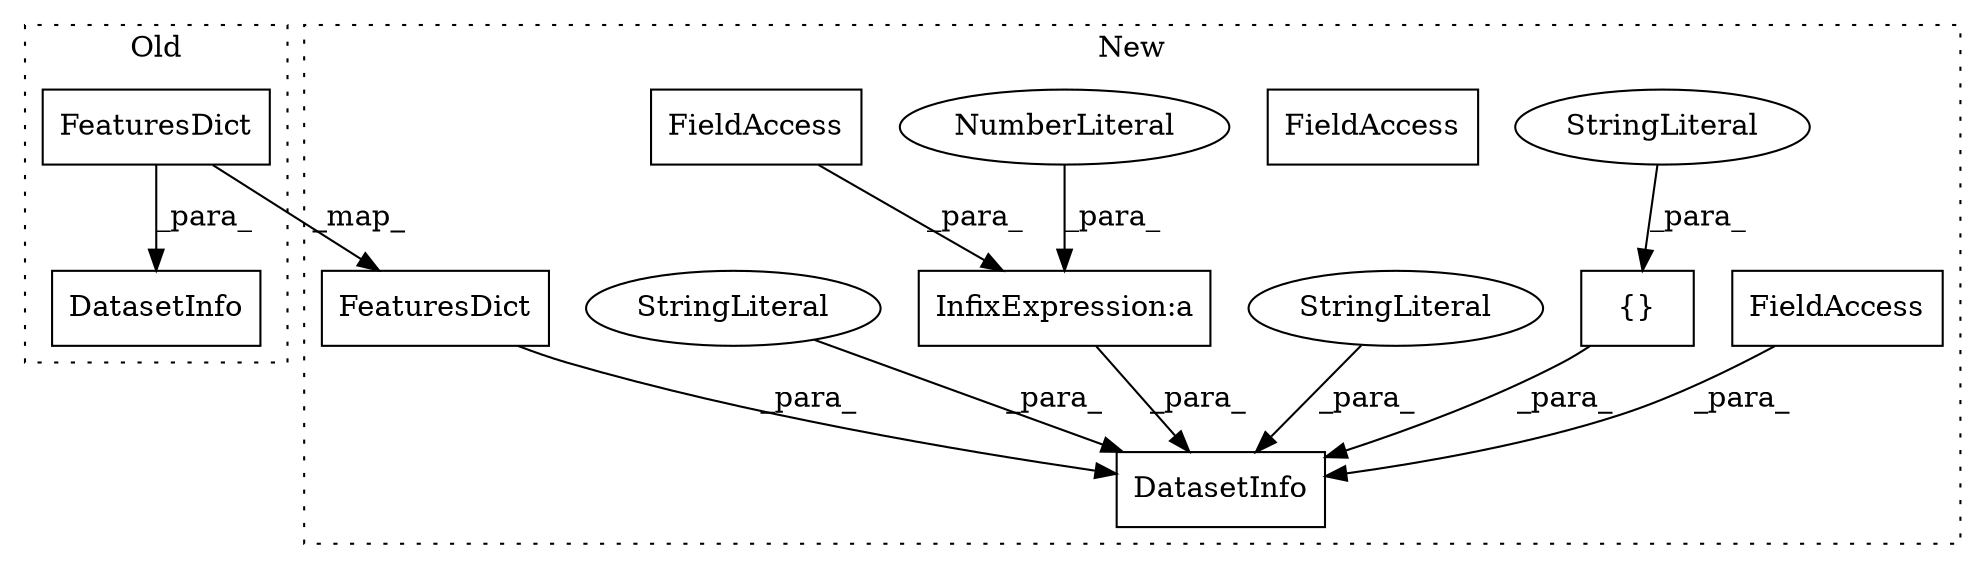 digraph G {
subgraph cluster0 {
1 [label="DatasetInfo" a="32" s="1149,1747" l="12,1" shape="box"];
8 [label="FeaturesDict" a="32" s="1201,1746" l="13,1" shape="box"];
label = "Old";
style="dotted";
}
subgraph cluster1 {
2 [label="{}" a="4" s="1947,2012" l="1,1" shape="box"];
3 [label="DatasetInfo" a="32" s="1136,2188" l="12,1" shape="box"];
4 [label="InfixExpression:a" a="27" s="2019" l="3" shape="box"];
5 [label="NumberLiteral" a="34" s="2015" l="4" shape="ellipse"];
6 [label="FieldAccess" a="22" s="1148" l="9" shape="box"];
7 [label="FieldAccess" a="22" s="2022" l="45" shape="box"];
9 [label="FeaturesDict" a="32" s="1388,1933" l="13,1" shape="box"];
10 [label="StringLiteral" a="45" s="1158" l="189" shape="ellipse"];
11 [label="StringLiteral" a="45" s="1948" l="64" shape="ellipse"];
12 [label="StringLiteral" a="45" s="2069" l="119" shape="ellipse"];
13 [label="FieldAccess" a="22" s="2022" l="45" shape="box"];
label = "New";
style="dotted";
}
2 -> 3 [label="_para_"];
4 -> 3 [label="_para_"];
5 -> 4 [label="_para_"];
6 -> 3 [label="_para_"];
8 -> 9 [label="_map_"];
8 -> 1 [label="_para_"];
9 -> 3 [label="_para_"];
10 -> 3 [label="_para_"];
11 -> 2 [label="_para_"];
12 -> 3 [label="_para_"];
13 -> 4 [label="_para_"];
}